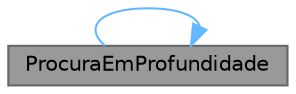 digraph "ProcuraEmProfundidade"
{
 // LATEX_PDF_SIZE
  bgcolor="transparent";
  edge [fontname=Helvetica,fontsize=10,labelfontname=Helvetica,labelfontsize=10];
  node [fontname=Helvetica,fontsize=10,shape=box,height=0.2,width=0.4];
  rankdir="LR";
  Node1 [id="Node000001",label="ProcuraEmProfundidade",height=0.2,width=0.4,color="gray40", fillcolor="grey60", style="filled", fontcolor="black",tooltip="Realiza uma busca em profundidade a partir de uma antena."];
  Node1 -> Node1 [id="edge1_Node000001_Node000001",color="steelblue1",style="solid",tooltip=" "];
}
